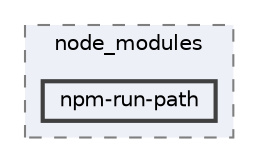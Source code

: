 digraph "pkiclassroomrescheduler/src/main/frontend/node_modules/npm-run-path"
{
 // LATEX_PDF_SIZE
  bgcolor="transparent";
  edge [fontname=Helvetica,fontsize=10,labelfontname=Helvetica,labelfontsize=10];
  node [fontname=Helvetica,fontsize=10,shape=box,height=0.2,width=0.4];
  compound=true
  subgraph clusterdir_72953eda66ccb3a2722c28e1c3e6c23b {
    graph [ bgcolor="#edf0f7", pencolor="grey50", label="node_modules", fontname=Helvetica,fontsize=10 style="filled,dashed", URL="dir_72953eda66ccb3a2722c28e1c3e6c23b.html",tooltip=""]
  dir_1b070c7cefaa1ebc6a9a7bc456eec81f [label="npm-run-path", fillcolor="#edf0f7", color="grey25", style="filled,bold", URL="dir_1b070c7cefaa1ebc6a9a7bc456eec81f.html",tooltip=""];
  }
}
